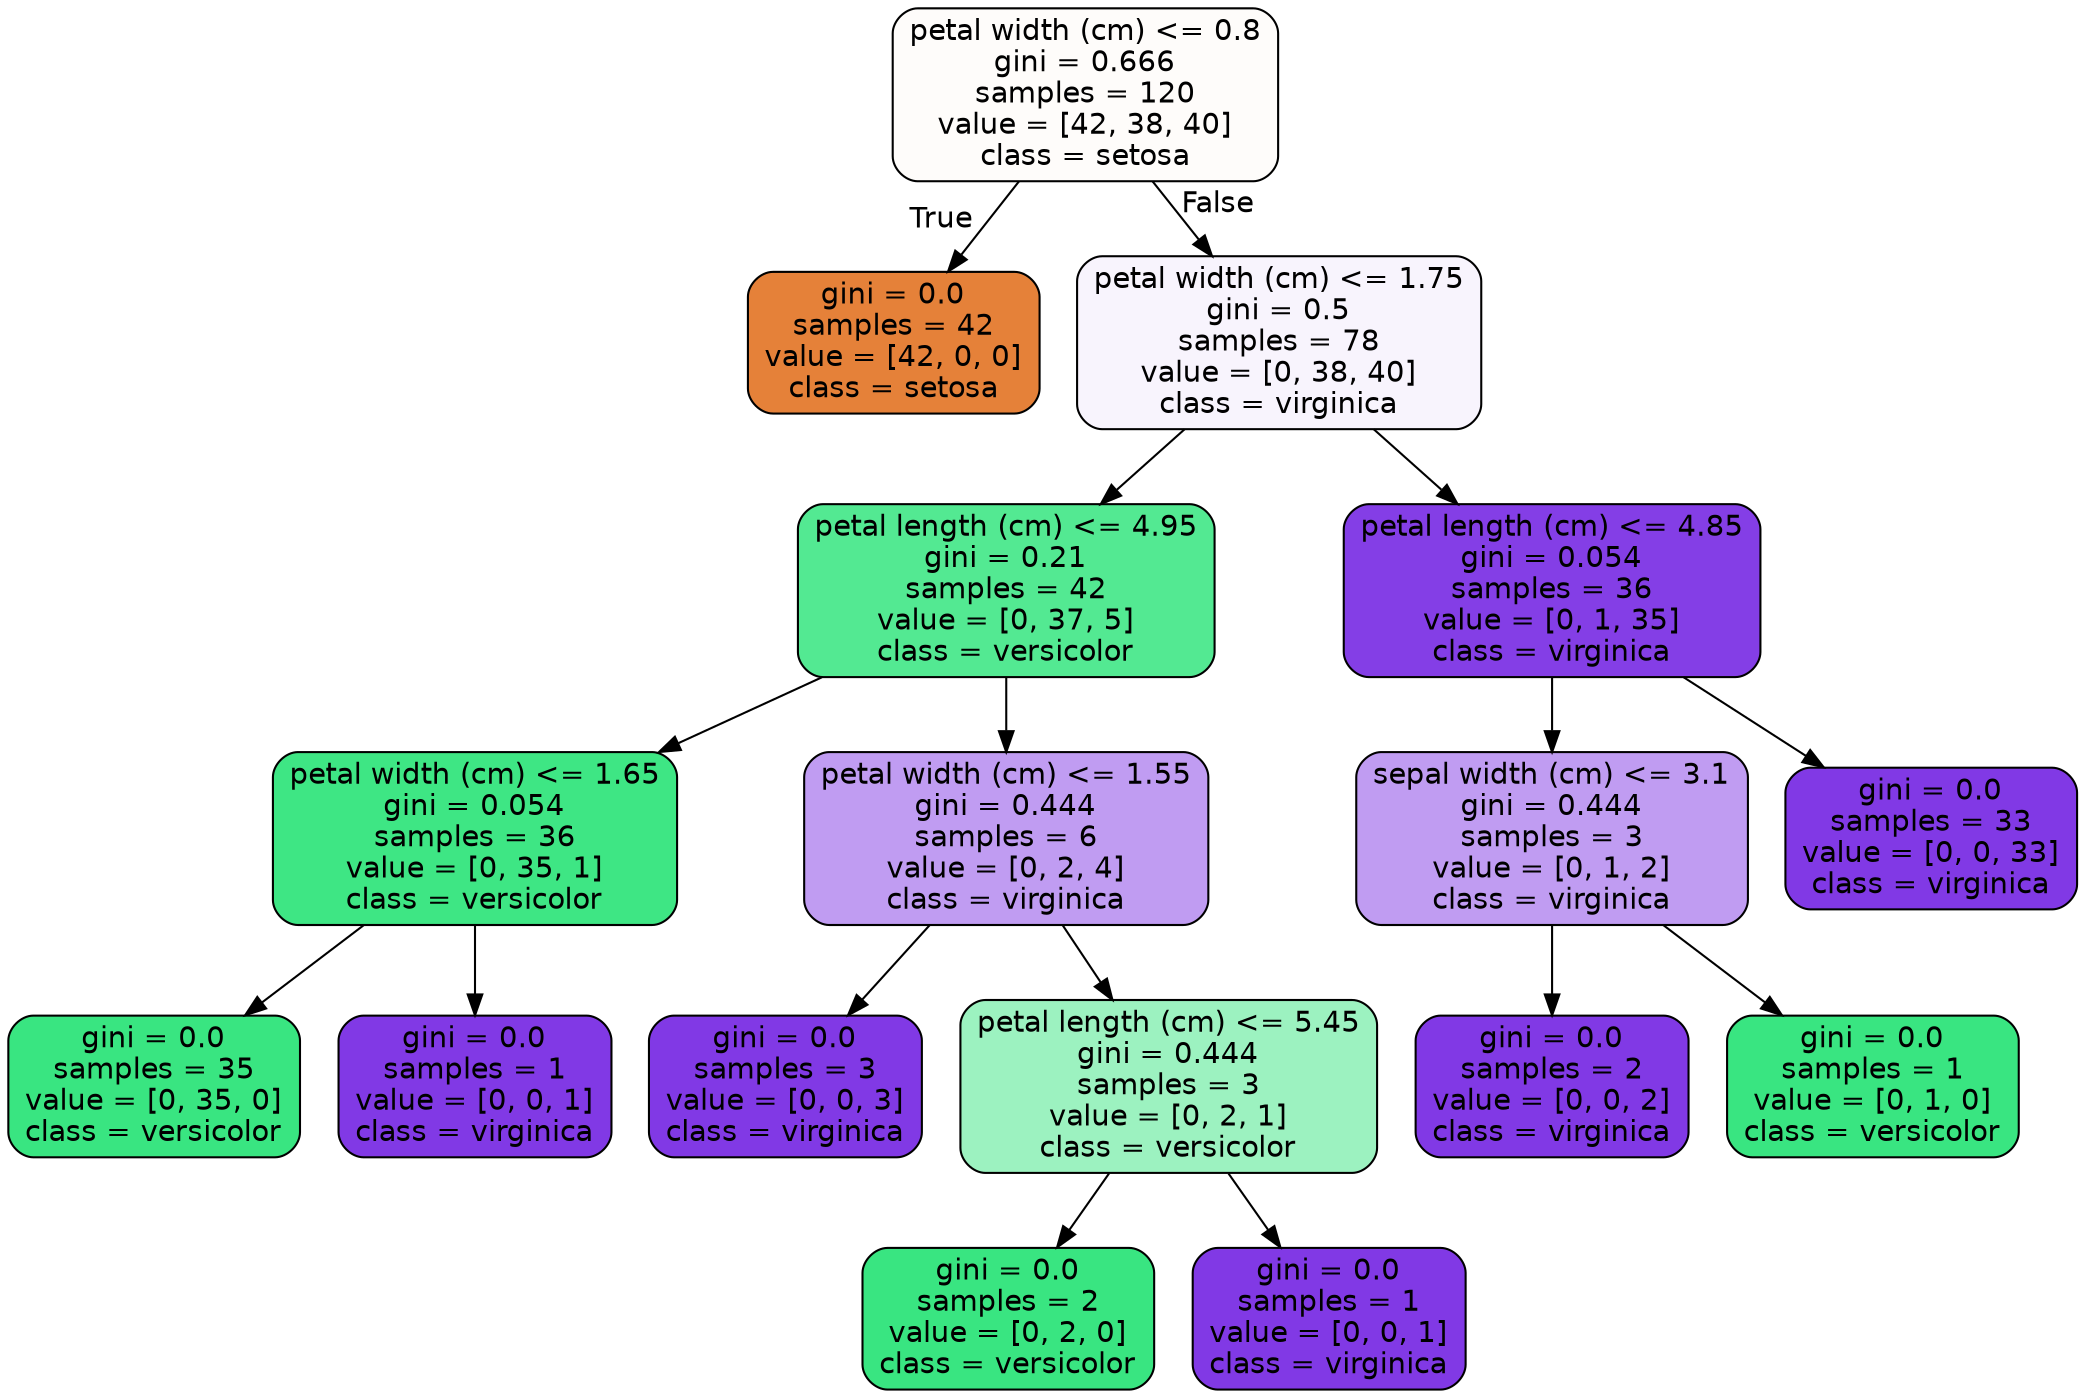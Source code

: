 digraph Tree {
node [shape=box, style="filled, rounded", color="black", fontname=helvetica] ;
edge [fontname=helvetica] ;
0 [label="petal width (cm) <= 0.8\ngini = 0.666\nsamples = 120\nvalue = [42, 38, 40]\nclass = setosa", fillcolor="#e5813906"] ;
1 [label="gini = 0.0\nsamples = 42\nvalue = [42, 0, 0]\nclass = setosa", fillcolor="#e58139ff"] ;
0 -> 1 [labeldistance=2.5, labelangle=45, headlabel="True"] ;
2 [label="petal width (cm) <= 1.75\ngini = 0.5\nsamples = 78\nvalue = [0, 38, 40]\nclass = virginica", fillcolor="#8139e50d"] ;
0 -> 2 [labeldistance=2.5, labelangle=-45, headlabel="False"] ;
3 [label="petal length (cm) <= 4.95\ngini = 0.21\nsamples = 42\nvalue = [0, 37, 5]\nclass = versicolor", fillcolor="#39e581dd"] ;
2 -> 3 ;
4 [label="petal width (cm) <= 1.65\ngini = 0.054\nsamples = 36\nvalue = [0, 35, 1]\nclass = versicolor", fillcolor="#39e581f8"] ;
3 -> 4 ;
5 [label="gini = 0.0\nsamples = 35\nvalue = [0, 35, 0]\nclass = versicolor", fillcolor="#39e581ff"] ;
4 -> 5 ;
6 [label="gini = 0.0\nsamples = 1\nvalue = [0, 0, 1]\nclass = virginica", fillcolor="#8139e5ff"] ;
4 -> 6 ;
7 [label="petal width (cm) <= 1.55\ngini = 0.444\nsamples = 6\nvalue = [0, 2, 4]\nclass = virginica", fillcolor="#8139e57f"] ;
3 -> 7 ;
8 [label="gini = 0.0\nsamples = 3\nvalue = [0, 0, 3]\nclass = virginica", fillcolor="#8139e5ff"] ;
7 -> 8 ;
9 [label="petal length (cm) <= 5.45\ngini = 0.444\nsamples = 3\nvalue = [0, 2, 1]\nclass = versicolor", fillcolor="#39e5817f"] ;
7 -> 9 ;
10 [label="gini = 0.0\nsamples = 2\nvalue = [0, 2, 0]\nclass = versicolor", fillcolor="#39e581ff"] ;
9 -> 10 ;
11 [label="gini = 0.0\nsamples = 1\nvalue = [0, 0, 1]\nclass = virginica", fillcolor="#8139e5ff"] ;
9 -> 11 ;
12 [label="petal length (cm) <= 4.85\ngini = 0.054\nsamples = 36\nvalue = [0, 1, 35]\nclass = virginica", fillcolor="#8139e5f8"] ;
2 -> 12 ;
13 [label="sepal width (cm) <= 3.1\ngini = 0.444\nsamples = 3\nvalue = [0, 1, 2]\nclass = virginica", fillcolor="#8139e57f"] ;
12 -> 13 ;
14 [label="gini = 0.0\nsamples = 2\nvalue = [0, 0, 2]\nclass = virginica", fillcolor="#8139e5ff"] ;
13 -> 14 ;
15 [label="gini = 0.0\nsamples = 1\nvalue = [0, 1, 0]\nclass = versicolor", fillcolor="#39e581ff"] ;
13 -> 15 ;
16 [label="gini = 0.0\nsamples = 33\nvalue = [0, 0, 33]\nclass = virginica", fillcolor="#8139e5ff"] ;
12 -> 16 ;
}